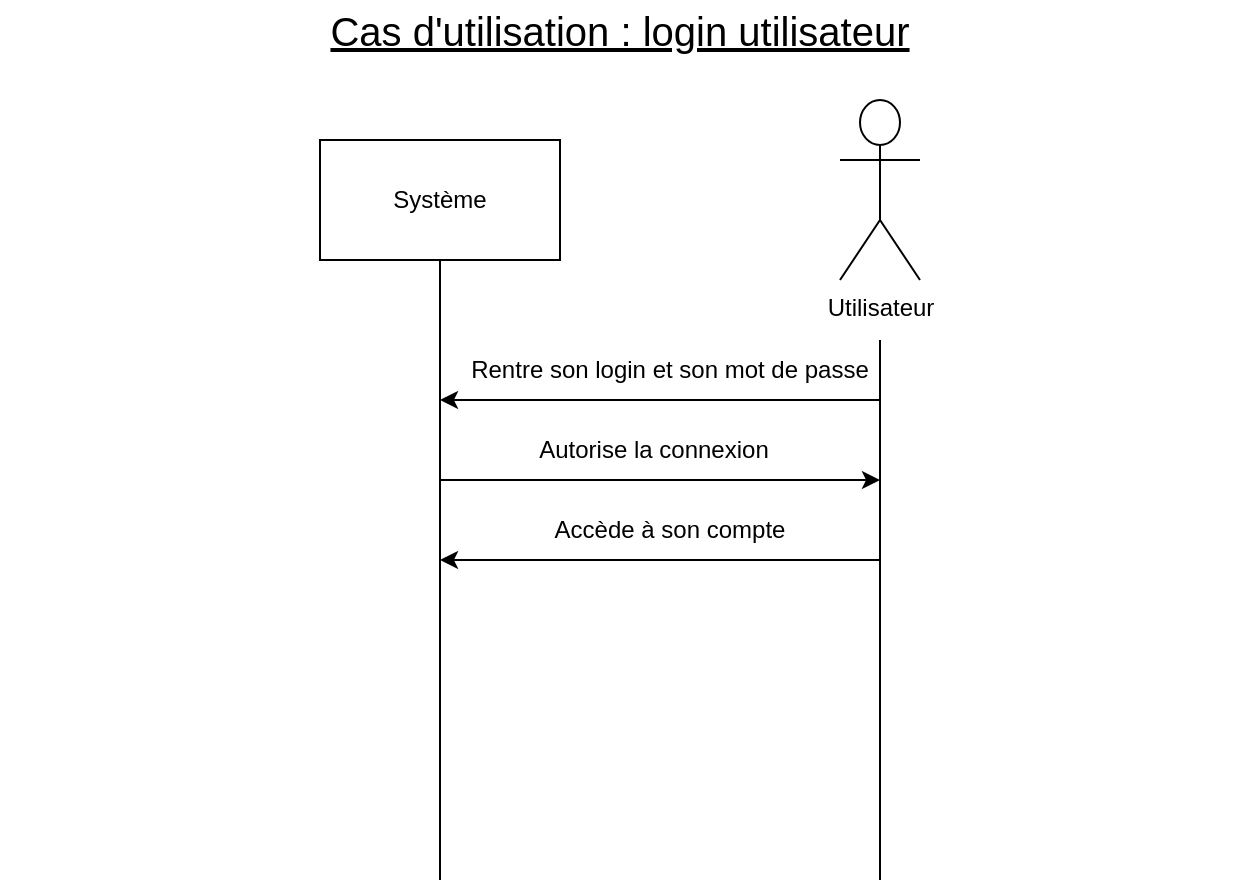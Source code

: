<mxfile version="17.4.5" type="device"><diagram id="P6YYUANENHtltalFLc5D" name="Page-1"><mxGraphModel dx="979" dy="566" grid="1" gridSize="10" guides="1" tooltips="1" connect="1" arrows="1" fold="1" page="1" pageScale="1" pageWidth="827" pageHeight="1169" math="0" shadow="0"><root><mxCell id="0"/><mxCell id="1" parent="0"/><mxCell id="ErDzD6YGOBM4NWswkEf9-21" value="&lt;span style=&quot;font-size: 20px&quot;&gt;&lt;u&gt;Cas d'utilisation : login utilisateur&lt;/u&gt;&lt;/span&gt;" style="text;html=1;strokeColor=none;fillColor=none;align=center;verticalAlign=middle;whiteSpace=wrap;rounded=0;" vertex="1" parent="1"><mxGeometry x="104" width="620" height="30" as="geometry"/></mxCell><mxCell id="ErDzD6YGOBM4NWswkEf9-22" value="Système" style="rounded=0;whiteSpace=wrap;html=1;" vertex="1" parent="1"><mxGeometry x="264" y="70" width="120" height="60" as="geometry"/></mxCell><mxCell id="ErDzD6YGOBM4NWswkEf9-23" value="Utilisateur" style="shape=umlActor;verticalLabelPosition=bottom;verticalAlign=top;html=1;outlineConnect=0;" vertex="1" parent="1"><mxGeometry x="524" y="50" width="40" height="90" as="geometry"/></mxCell><mxCell id="ErDzD6YGOBM4NWswkEf9-24" value="" style="endArrow=none;html=1;rounded=0;entryX=0.5;entryY=1;entryDx=0;entryDy=0;" edge="1" parent="1" target="ErDzD6YGOBM4NWswkEf9-22"><mxGeometry width="50" height="50" relative="1" as="geometry"><mxPoint x="324" y="440" as="sourcePoint"/><mxPoint x="364" y="270" as="targetPoint"/></mxGeometry></mxCell><mxCell id="ErDzD6YGOBM4NWswkEf9-25" value="" style="endArrow=none;html=1;rounded=0;" edge="1" parent="1"><mxGeometry width="50" height="50" relative="1" as="geometry"><mxPoint x="544" y="440" as="sourcePoint"/><mxPoint x="544" y="170" as="targetPoint"/></mxGeometry></mxCell><mxCell id="ErDzD6YGOBM4NWswkEf9-26" value="" style="endArrow=classic;html=1;rounded=0;" edge="1" parent="1"><mxGeometry width="50" height="50" relative="1" as="geometry"><mxPoint x="544" y="200" as="sourcePoint"/><mxPoint x="324" y="200" as="targetPoint"/></mxGeometry></mxCell><mxCell id="ErDzD6YGOBM4NWswkEf9-27" value="Rentre son login et son mot de passe" style="text;html=1;strokeColor=none;fillColor=none;align=center;verticalAlign=middle;whiteSpace=wrap;rounded=0;" vertex="1" parent="1"><mxGeometry x="334" y="170" width="210" height="30" as="geometry"/></mxCell><mxCell id="ErDzD6YGOBM4NWswkEf9-28" value="" style="endArrow=classic;html=1;rounded=0;" edge="1" parent="1"><mxGeometry width="50" height="50" relative="1" as="geometry"><mxPoint x="324" y="240" as="sourcePoint"/><mxPoint x="544" y="240" as="targetPoint"/></mxGeometry></mxCell><mxCell id="ErDzD6YGOBM4NWswkEf9-29" value="Autorise la connexion" style="text;html=1;strokeColor=none;fillColor=none;align=center;verticalAlign=middle;whiteSpace=wrap;rounded=0;" vertex="1" parent="1"><mxGeometry x="349" y="210" width="164" height="30" as="geometry"/></mxCell><mxCell id="ErDzD6YGOBM4NWswkEf9-30" value="" style="endArrow=classic;html=1;rounded=0;" edge="1" parent="1"><mxGeometry width="50" height="50" relative="1" as="geometry"><mxPoint x="544" y="280" as="sourcePoint"/><mxPoint x="324" y="280" as="targetPoint"/></mxGeometry></mxCell><mxCell id="ErDzD6YGOBM4NWswkEf9-31" value="Accède à son compte" style="text;html=1;strokeColor=none;fillColor=none;align=center;verticalAlign=middle;whiteSpace=wrap;rounded=0;" vertex="1" parent="1"><mxGeometry x="359" y="250" width="160" height="30" as="geometry"/></mxCell></root></mxGraphModel></diagram></mxfile>